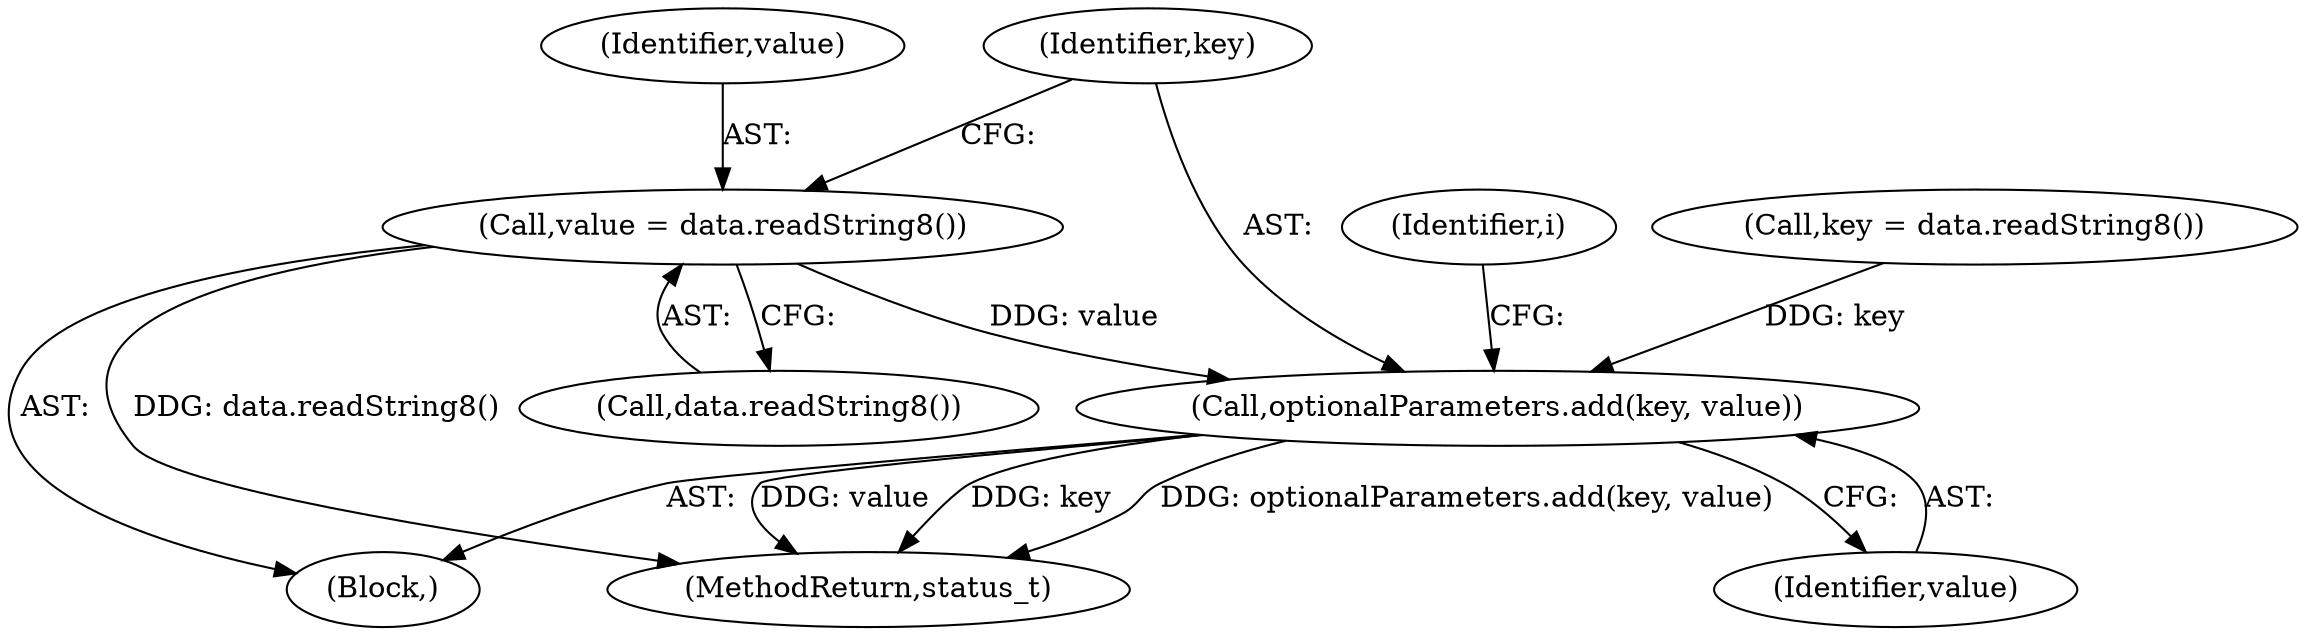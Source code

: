 digraph "0_Android_5a856f2092f7086aa0fea9ae06b9255befcdcd34@API" {
"1000245" [label="(Call,value = data.readString8())"];
"1000248" [label="(Call,optionalParameters.add(key, value))"];
"1000249" [label="(Identifier,key)"];
"1000901" [label="(MethodReturn,status_t)"];
"1000239" [label="(Block,)"];
"1000238" [label="(Identifier,i)"];
"1000248" [label="(Call,optionalParameters.add(key, value))"];
"1000247" [label="(Call,data.readString8())"];
"1000245" [label="(Call,value = data.readString8())"];
"1000242" [label="(Call,key = data.readString8())"];
"1000246" [label="(Identifier,value)"];
"1000250" [label="(Identifier,value)"];
"1000245" -> "1000239"  [label="AST: "];
"1000245" -> "1000247"  [label="CFG: "];
"1000246" -> "1000245"  [label="AST: "];
"1000247" -> "1000245"  [label="AST: "];
"1000249" -> "1000245"  [label="CFG: "];
"1000245" -> "1000901"  [label="DDG: data.readString8()"];
"1000245" -> "1000248"  [label="DDG: value"];
"1000248" -> "1000239"  [label="AST: "];
"1000248" -> "1000250"  [label="CFG: "];
"1000249" -> "1000248"  [label="AST: "];
"1000250" -> "1000248"  [label="AST: "];
"1000238" -> "1000248"  [label="CFG: "];
"1000248" -> "1000901"  [label="DDG: optionalParameters.add(key, value)"];
"1000248" -> "1000901"  [label="DDG: value"];
"1000248" -> "1000901"  [label="DDG: key"];
"1000242" -> "1000248"  [label="DDG: key"];
}
